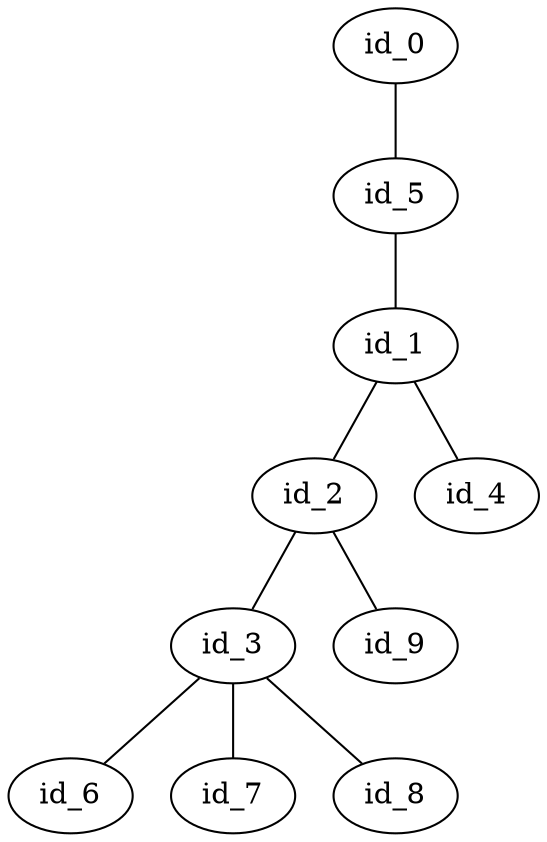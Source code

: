 graph GR{
id_0;
id_1;
id_2;
id_3;
id_4;
id_5;
id_6;
id_7;
id_8;
id_9;
id_5--id_1;
id_1--id_2;
id_2--id_3;
id_1--id_4;
id_0--id_5;
id_3--id_6;
id_3--id_7;
id_3--id_8;
id_2--id_9;
}